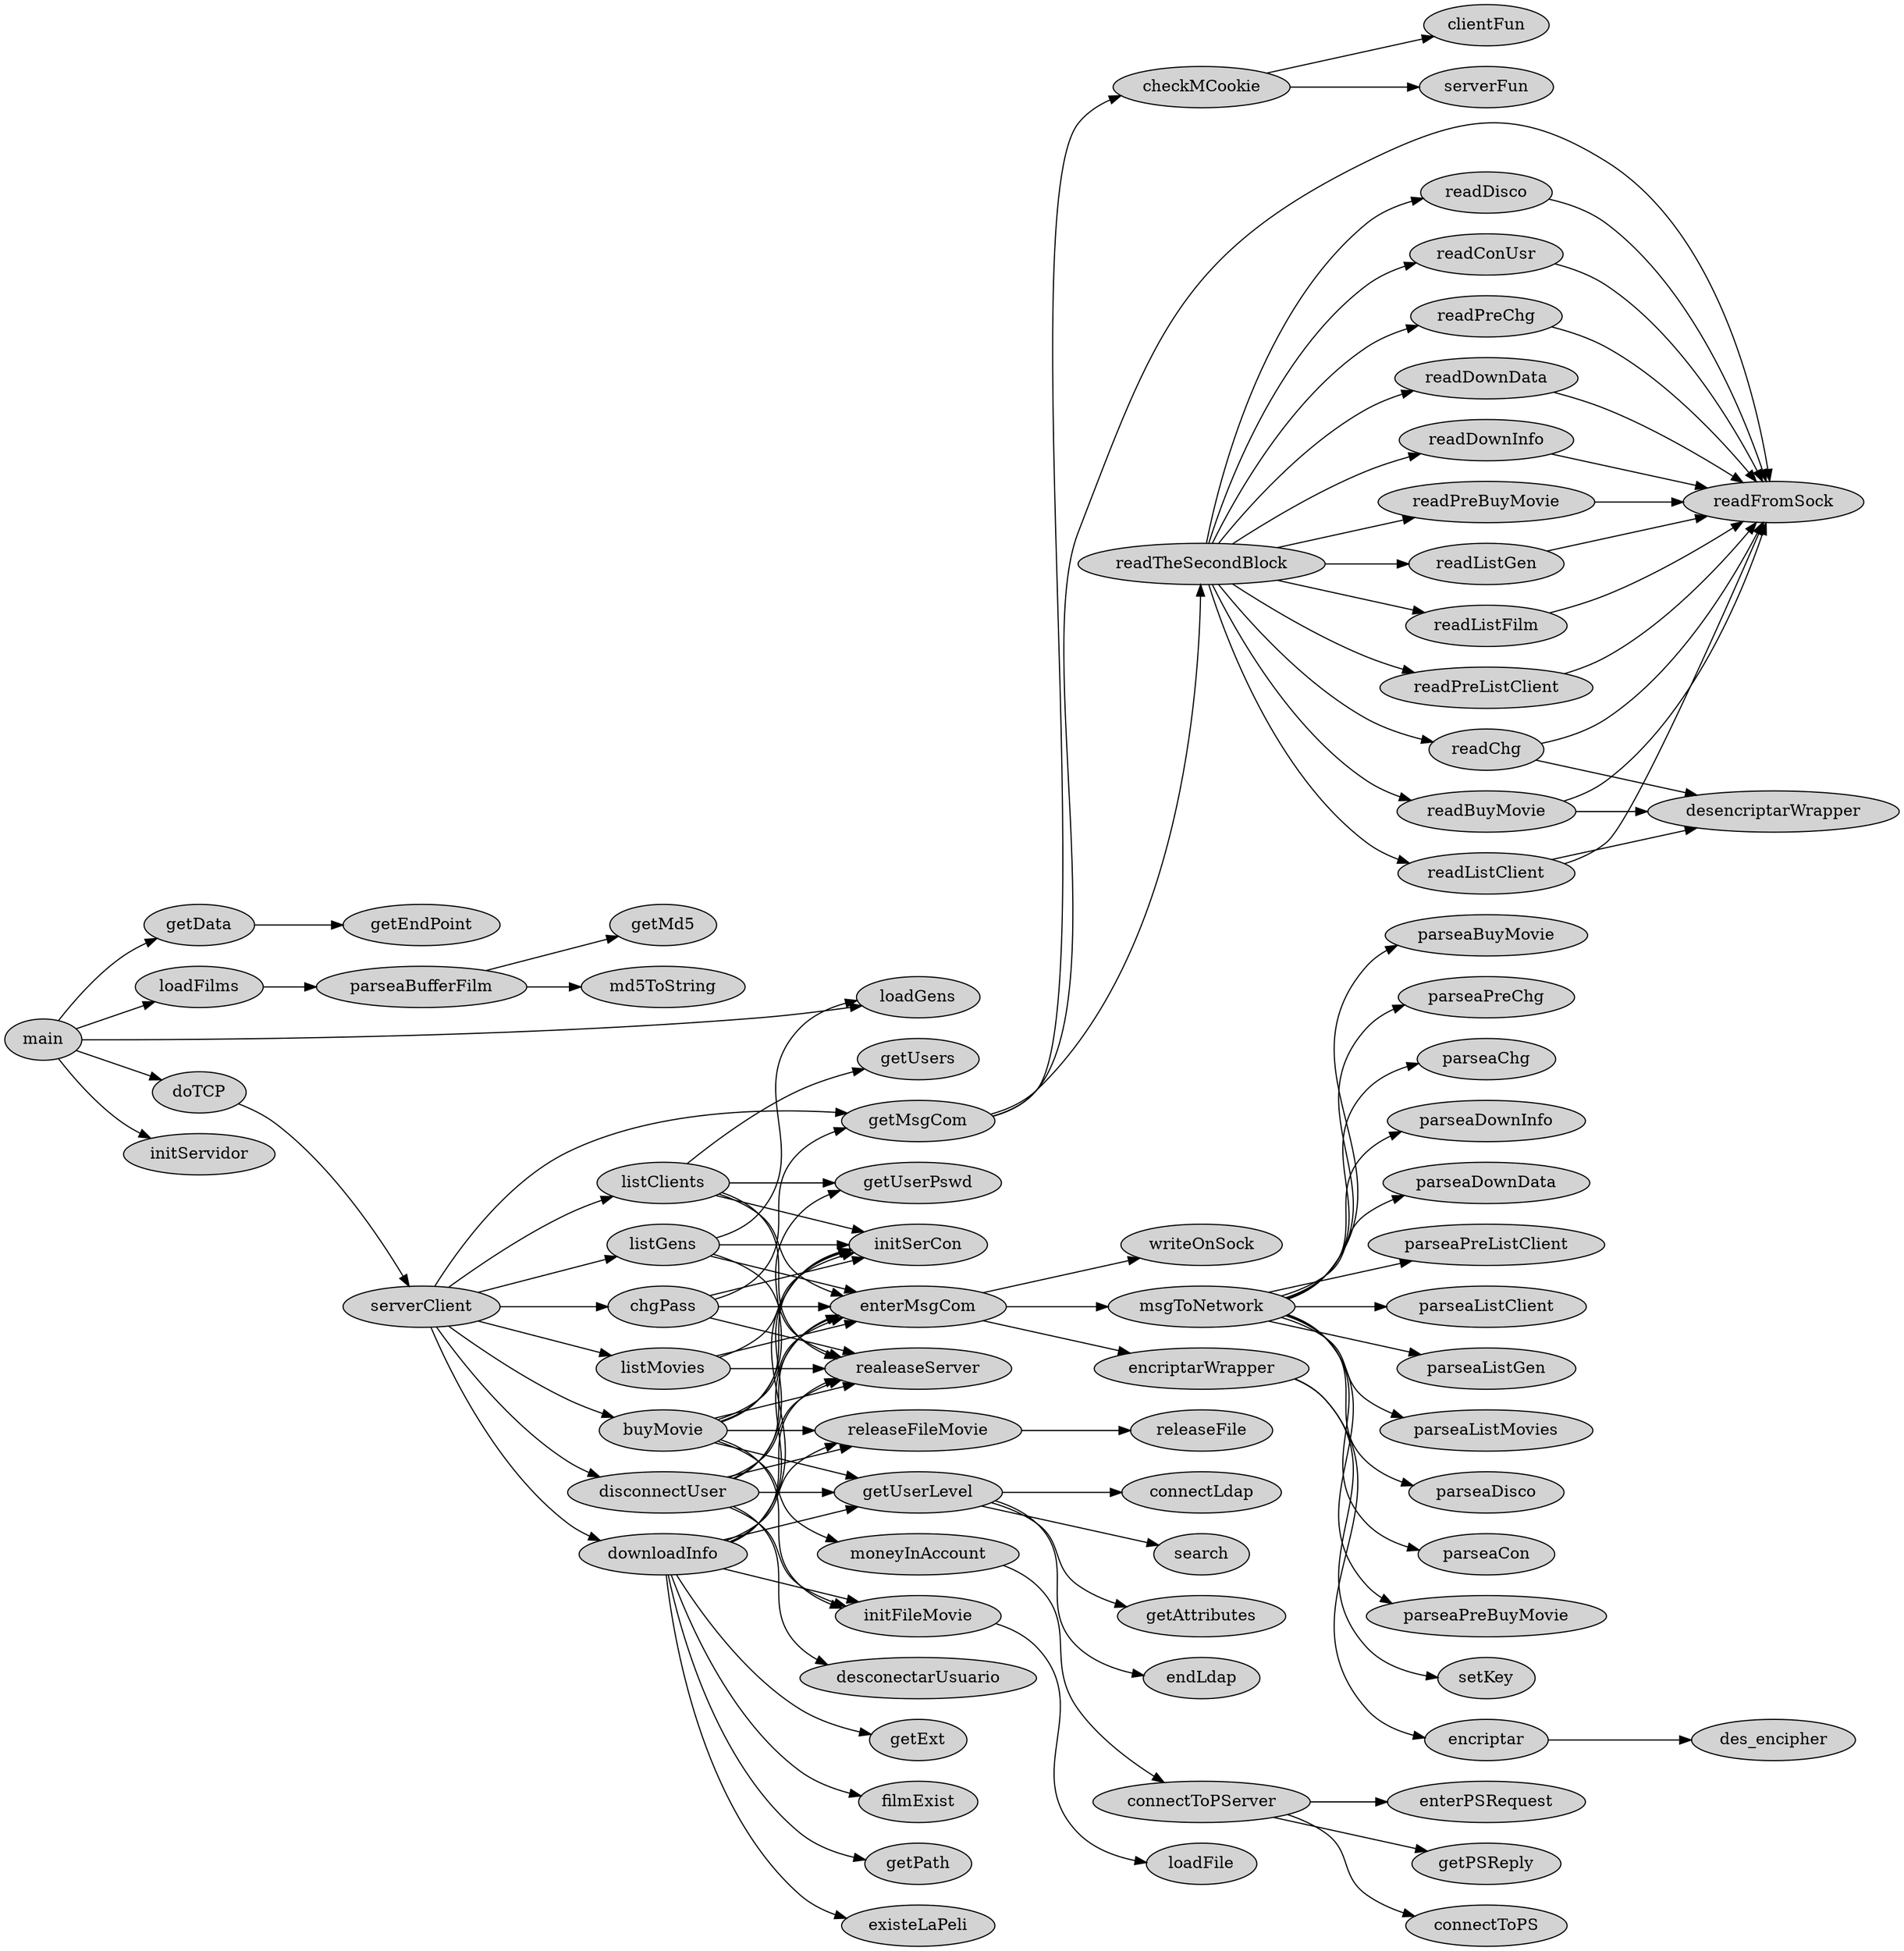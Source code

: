 digraph prof {
	ratio = fill;
	rankdir=LR;
	node [style=filled];
	
	main -> getData;
	main -> loadFilms;
	main -> loadGens;
	main -> initServidor;
	main -> doTCP;
	
	getData -> getEndPoint
	
	loadFilms ->parseaBufferFilm
	
	parseaBufferFilm->getMd5
	parseaBufferFilm->md5ToString
	doTCP->serverClient

	serverClient->getMsgCom
	serverClient->chgPass
	serverClient->downloadInfo
	serverClient->buyMovie
	serverClient->listClients
	serverClient->listMovies
	serverClient->listGens
	serverClient->disconnectUser

	buyMovie->getUserPswd
	buyMovie->initSerCon
	buyMovie->enterMsgCom
	buyMovie->getUserLevel
	buyMovie->realeaseServer
	buyMovie->initFileMovie
	buyMovie->moneyInAccount
	buyMovie->releaseFileMovie

	moneyInAccount->connectToPServer
	connectToPServer->connectToPS
	connectToPServer->enterPSRequest
	connectToPServer->getPSReply

	chgPass->initSerCon
	chgPass->getMsgCom
	chgPass->realeaseServer
	chgPass->enterMsgCom

	downloadInfo->initSerCon
	downloadInfo->realeaseServer
	downloadInfo->getUserLevel
	downloadInfo->enterMsgCom
	downloadInfo->initFileMovie
	downloadInfo->filmExist
	downloadInfo->releaseFileMovie
	downloadInfo->getPath
	downloadInfo->getExt
	downloadInfo->existeLaPeli

	getUserLevel->connectLdap
	getUserLevel->search
	getUserLevel->getAttributes
	getUserLevel->endLdap

	initFileMovie->loadFile
	releaseFileMovie->releaseFile
	
	getMsgCom->readFromSock
	getMsgCom->readTheSecondBlock
	getMsgCom->checkMCookie

	enterMsgCom -> msgToNetwork;
	enterMsgCom -> encriptarWrapper;
	enterMsgCom -> writeOnSock;
	msgToNetwork -> parseaCon;
	msgToNetwork -> parseaPreBuyMovie;
	msgToNetwork -> parseaBuyMovie;
	msgToNetwork -> parseaPreChg;
	msgToNetwork -> parseaChg;
	msgToNetwork -> parseaDownInfo;
	msgToNetwork -> parseaDownData;
	msgToNetwork -> parseaPreListClient;
	msgToNetwork -> parseaListClient;
	msgToNetwork -> parseaListGen;
	msgToNetwork -> parseaListMovies;
	msgToNetwork -> parseaDisco;
	encriptarWrapper -> setKey;
	encriptarWrapper -> encriptar;
	encriptar -> des_encipher;
	
	readTheSecondBlock->readConUsr
	readTheSecondBlock->readChg
	readTheSecondBlock->readPreChg
	readTheSecondBlock->readDownData
	readTheSecondBlock->readDownInfo
	readTheSecondBlock->readPreBuyMovie
	readTheSecondBlock->readBuyMovie
	readTheSecondBlock->readListGen
	readTheSecondBlock->readListFilm
	readTheSecondBlock->readListClient
	readTheSecondBlock->readPreListClient
	readTheSecondBlock->readDisco

	readConUsr->readFromSock

	readChg->readFromSock
	readChg->desencriptarWrapper

	readPreChg->readFromSock

	readDownData->readFromSock

	readDownInfo->readFromSock

	readPreBuyMovie->readFromSock

	readBuyMovie->readFromSock
	readBuyMovie->desencriptarWrapper

	readListGen->readFromSock

	readListFilm->readFromSock

	readListClient->readFromSock
	readListClient->desencriptarWrapper

	readPreListClient->readFromSock

	readDisco->readFromSock

	checkMCookie->serverFun
	checkMCookie->clientFun

	/*Las ultimas que agrego*/
	listClients->initSerCon
	listClients->getUserPswd
	listClients->enterMsgCom
	listClients->realeaseServer
	listClients->getUsers

	listGens->initSerCon
	listGens->realeaseServer
	listGens->loadGens
	listGens->enterMsgCom

	listMovies->initSerCon
	listMovies->enterMsgCom
	listMovies->realeaseServer

	disconnectUser->initSerCon
	disconnectUser->enterMsgCom
	disconnectUser->getUserLevel
	disconnectUser->initFileMovie
	disconnectUser->desconectarUsuario
	disconnectUser->releaseFileMovie
	disconnectUser->realeaseServer
}
